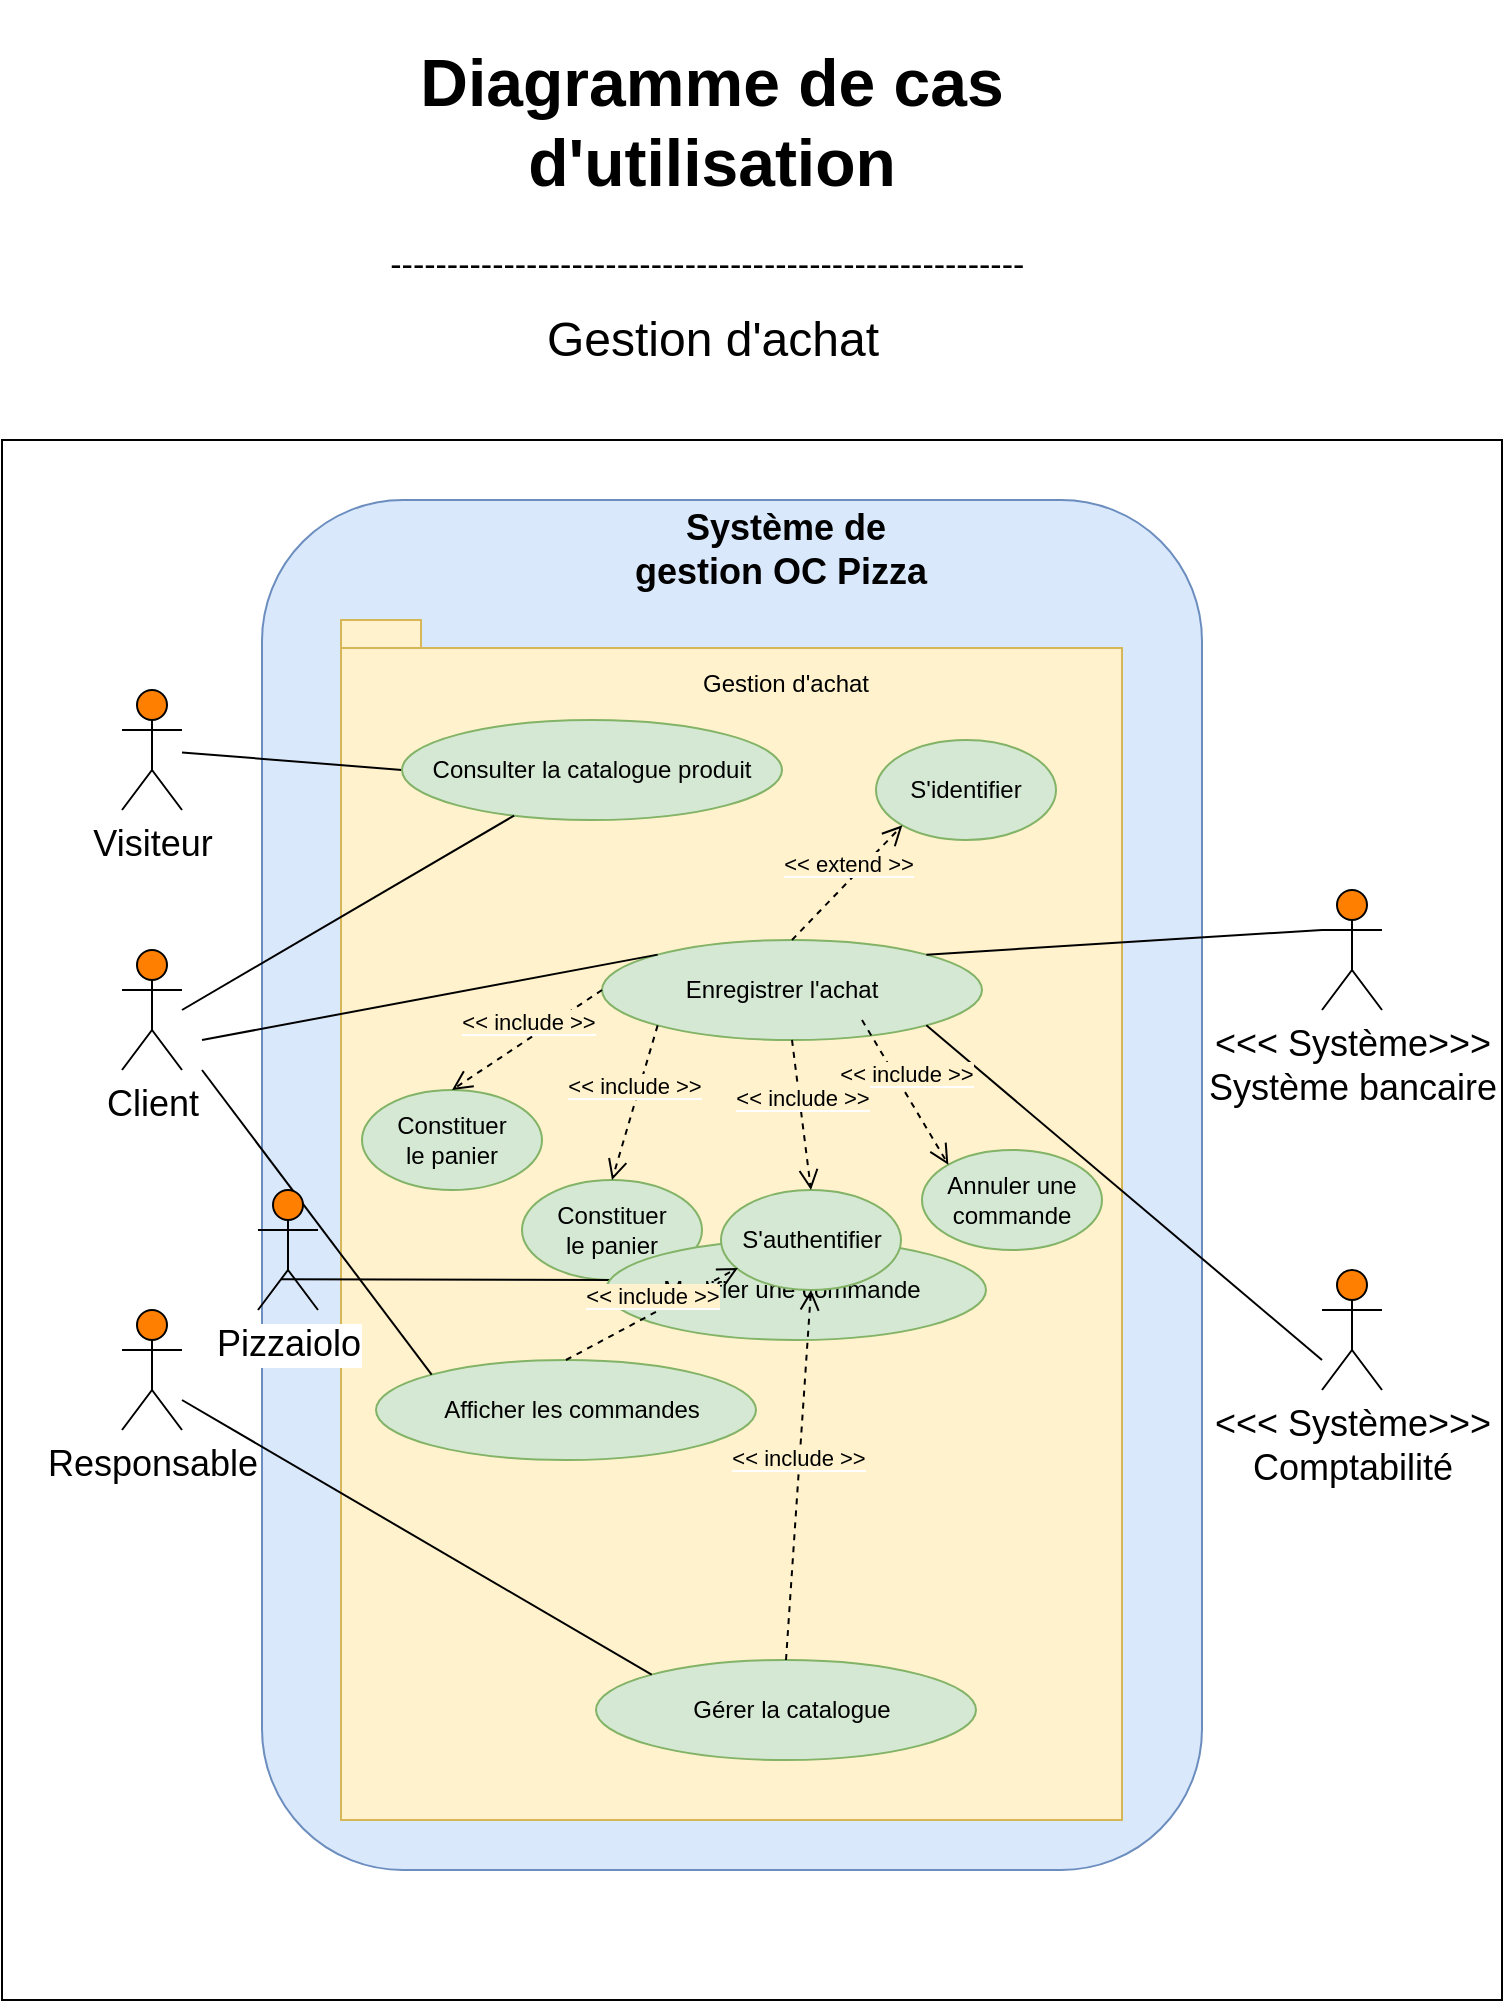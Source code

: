 <mxfile version="12.6.8" type="github" pages="5">
  <diagram id="Q4VnvSh6ajyP1y70Wybg" name="Gestion d&#39;achat">
    <mxGraphModel dx="786" dy="513" grid="1" gridSize="10" guides="1" tooltips="1" connect="1" arrows="1" fold="1" page="1" pageScale="1" pageWidth="827" pageHeight="1169" math="0" shadow="0">
      <root>
        <mxCell id="0"/>
        <mxCell id="1" parent="0"/>
        <mxCell id="QWDj1nxfprRpqqSH3ZDR-1" value="" style="whiteSpace=wrap;html=1;" parent="1" vertex="1">
          <mxGeometry x="40" y="250" width="750" height="780" as="geometry"/>
        </mxCell>
        <mxCell id="QWDj1nxfprRpqqSH3ZDR-2" value="&lt;h1 style=&quot;font-size: 33px&quot;&gt;Diagramme de cas d&#39;utilisation&lt;/h1&gt;&lt;span style=&quot;font-size: 17px&quot;&gt;--------------------------------------------------------&amp;nbsp;&lt;/span&gt;&lt;p style=&quot;font-size: 17px&quot;&gt;&amp;nbsp;&lt;/p&gt;" style="text;html=1;strokeColor=none;fillColor=none;spacing=5;spacingTop=-20;whiteSpace=wrap;overflow=hidden;rounded=0;align=center;" parent="1" vertex="1">
          <mxGeometry x="190" y="40" width="410" height="150" as="geometry"/>
        </mxCell>
        <mxCell id="QWDj1nxfprRpqqSH3ZDR-3" value="" style="rounded=1;whiteSpace=wrap;html=1;fillColor=#dae8fc;strokeColor=#6c8ebf;" parent="1" vertex="1">
          <mxGeometry x="170" y="280" width="470" height="685" as="geometry"/>
        </mxCell>
        <mxCell id="QWDj1nxfprRpqqSH3ZDR-4" value="Système de gestion OC Pizza&amp;nbsp;" style="text;html=1;strokeColor=none;fillColor=none;align=center;verticalAlign=middle;whiteSpace=wrap;rounded=0;fontSize=18;fontStyle=1;glass=0;gradientColor=none;" parent="1" vertex="1">
          <mxGeometry x="352" y="270" width="160" height="70" as="geometry"/>
        </mxCell>
        <mxCell id="QWDj1nxfprRpqqSH3ZDR-5" value="Visiteur" style="shape=umlActor;verticalLabelPosition=bottom;labelBackgroundColor=#ffffff;verticalAlign=top;html=1;outlineConnect=0;fontSize=18;fillColor=#FF8000;" parent="1" vertex="1">
          <mxGeometry x="100" y="375" width="30" height="60" as="geometry"/>
        </mxCell>
        <mxCell id="QWDj1nxfprRpqqSH3ZDR-6" value="Client" style="shape=umlActor;verticalLabelPosition=bottom;labelBackgroundColor=#ffffff;verticalAlign=top;html=1;outlineConnect=0;fontSize=18;fillColor=#FF8000;" parent="1" vertex="1">
          <mxGeometry x="100" y="505" width="30" height="60" as="geometry"/>
        </mxCell>
        <mxCell id="QWDj1nxfprRpqqSH3ZDR-9" value="Responsable" style="shape=umlActor;verticalLabelPosition=bottom;labelBackgroundColor=#ffffff;verticalAlign=top;html=1;outlineConnect=0;fontSize=18;fillColor=#FF8000;" parent="1" vertex="1">
          <mxGeometry x="100" y="685" width="30" height="60" as="geometry"/>
        </mxCell>
        <mxCell id="QWDj1nxfprRpqqSH3ZDR-30" value="&amp;lt;&amp;lt;&amp;lt; Système&amp;gt;&amp;gt;&amp;gt;&lt;br&gt;Système bancaire" style="shape=umlActor;verticalLabelPosition=bottom;labelBackgroundColor=#ffffff;verticalAlign=top;html=1;outlineConnect=0;fontSize=18;gradientColor=none;gradientDirection=north;fillColor=#FF8000;" parent="1" vertex="1">
          <mxGeometry x="700" y="475" width="30" height="60" as="geometry"/>
        </mxCell>
        <mxCell id="QWDj1nxfprRpqqSH3ZDR-31" value="&amp;lt;&amp;lt;&amp;lt; Système&amp;gt;&amp;gt;&amp;gt;&lt;br&gt;Comptabilité" style="shape=umlActor;verticalLabelPosition=bottom;labelBackgroundColor=#ffffff;verticalAlign=top;html=1;outlineConnect=0;fontSize=18;gradientColor=none;gradientDirection=north;fillColor=#FF8000;" parent="1" vertex="1">
          <mxGeometry x="700" y="665" width="30" height="60" as="geometry"/>
        </mxCell>
        <mxCell id="bGvTpOcmgWzEgEp-N8Zq-1" value="" style="shape=folder;fontStyle=1;spacingTop=10;tabWidth=40;tabHeight=14;tabPosition=left;html=1;fillColor=#fff2cc;strokeColor=#d6b656;" parent="1" vertex="1">
          <mxGeometry x="209.5" y="340" width="390.5" height="600" as="geometry"/>
        </mxCell>
        <mxCell id="gy7lW3POpjNdomU-dFTI-1" value="" style="endArrow=none;html=1;entryX=0;entryY=0.5;entryDx=0;entryDy=0;" parent="1" source="QWDj1nxfprRpqqSH3ZDR-5" target="vUm-j6URE58z15l5uwDP-5" edge="1">
          <mxGeometry width="50" height="50" relative="1" as="geometry">
            <mxPoint x="208" y="430" as="sourcePoint"/>
            <mxPoint x="108" y="1050" as="targetPoint"/>
          </mxGeometry>
        </mxCell>
        <mxCell id="vUm-j6URE58z15l5uwDP-2" value="Gestion d&#39;achat" style="text;html=1;strokeColor=none;fillColor=none;align=center;verticalAlign=middle;whiteSpace=wrap;rounded=0;" parent="1" vertex="1">
          <mxGeometry x="382" y="362" width="100" height="20" as="geometry"/>
        </mxCell>
        <mxCell id="vUm-j6URE58z15l5uwDP-5" value="" style="ellipse;whiteSpace=wrap;html=1;fillColor=#d5e8d4;strokeColor=#82b366;" parent="1" vertex="1">
          <mxGeometry x="240" y="390" width="190" height="50" as="geometry"/>
        </mxCell>
        <mxCell id="vUm-j6URE58z15l5uwDP-6" value="Consulter la catalogue produit" style="text;html=1;strokeColor=none;fillColor=none;align=center;verticalAlign=middle;whiteSpace=wrap;rounded=0;" parent="1" vertex="1">
          <mxGeometry x="230" y="405" width="210" height="20" as="geometry"/>
        </mxCell>
        <mxCell id="I_hh46oAvjUN_I0hhad0-1" value="" style="ellipse;whiteSpace=wrap;html=1;fillColor=#d5e8d4;strokeColor=#82b366;" parent="1" vertex="1">
          <mxGeometry x="340" y="500" width="190" height="50" as="geometry"/>
        </mxCell>
        <mxCell id="I_hh46oAvjUN_I0hhad0-2" value="Enregistrer l&#39;achat" style="text;html=1;strokeColor=none;fillColor=none;align=center;verticalAlign=middle;whiteSpace=wrap;rounded=0;" parent="1" vertex="1">
          <mxGeometry x="325" y="515" width="210" height="20" as="geometry"/>
        </mxCell>
        <mxCell id="I_hh46oAvjUN_I0hhad0-3" value="" style="endArrow=none;html=1;" parent="1" target="vUm-j6URE58z15l5uwDP-5" edge="1">
          <mxGeometry width="50" height="50" relative="1" as="geometry">
            <mxPoint x="130" y="535" as="sourcePoint"/>
            <mxPoint x="343" y="595" as="targetPoint"/>
          </mxGeometry>
        </mxCell>
        <mxCell id="I_hh46oAvjUN_I0hhad0-4" value="" style="endArrow=none;html=1;exitX=1;exitY=0;exitDx=0;exitDy=0;entryX=0;entryY=0.333;entryDx=0;entryDy=0;entryPerimeter=0;" parent="1" source="I_hh46oAvjUN_I0hhad0-1" edge="1" target="QWDj1nxfprRpqqSH3ZDR-30">
          <mxGeometry width="50" height="50" relative="1" as="geometry">
            <mxPoint x="503" y="455.0" as="sourcePoint"/>
            <mxPoint x="710" y="520" as="targetPoint"/>
          </mxGeometry>
        </mxCell>
        <mxCell id="I_hh46oAvjUN_I0hhad0-5" value="" style="endArrow=none;html=1;entryX=0;entryY=0;entryDx=0;entryDy=0;" parent="1" target="I_hh46oAvjUN_I0hhad0-1" edge="1">
          <mxGeometry width="50" height="50" relative="1" as="geometry">
            <mxPoint x="140" y="550" as="sourcePoint"/>
            <mxPoint x="382.755" y="493.886" as="targetPoint"/>
          </mxGeometry>
        </mxCell>
        <mxCell id="I_hh46oAvjUN_I0hhad0-6" value="" style="ellipse;whiteSpace=wrap;html=1;fillColor=#d5e8d4;strokeColor=#82b366;" parent="1" vertex="1">
          <mxGeometry x="337" y="860" width="190" height="50" as="geometry"/>
        </mxCell>
        <mxCell id="I_hh46oAvjUN_I0hhad0-7" value="Gérer la catalogue" style="text;html=1;strokeColor=none;fillColor=none;align=center;verticalAlign=middle;whiteSpace=wrap;rounded=0;" parent="1" vertex="1">
          <mxGeometry x="330" y="875" width="210" height="20" as="geometry"/>
        </mxCell>
        <mxCell id="I_hh46oAvjUN_I0hhad0-8" value="" style="endArrow=none;html=1;entryX=0;entryY=0;entryDx=0;entryDy=0;" parent="1" target="I_hh46oAvjUN_I0hhad0-6" edge="1">
          <mxGeometry width="50" height="50" relative="1" as="geometry">
            <mxPoint x="130" y="730" as="sourcePoint"/>
            <mxPoint x="337.005" y="737.322" as="targetPoint"/>
          </mxGeometry>
        </mxCell>
        <mxCell id="I_hh46oAvjUN_I0hhad0-9" value="" style="endArrow=none;html=1;exitX=1;exitY=1;exitDx=0;exitDy=0;" parent="1" source="I_hh46oAvjUN_I0hhad0-1" edge="1">
          <mxGeometry width="50" height="50" relative="1" as="geometry">
            <mxPoint x="509.175" y="597.322" as="sourcePoint"/>
            <mxPoint x="700" y="710" as="targetPoint"/>
          </mxGeometry>
        </mxCell>
        <mxCell id="43fGHOJcIuJRuDEXYhk--1" value="" style="ellipse;whiteSpace=wrap;html=1;fillColor=#d5e8d4;strokeColor=#82b366;" parent="1" vertex="1">
          <mxGeometry x="300" y="620" width="90" height="50" as="geometry"/>
        </mxCell>
        <mxCell id="43fGHOJcIuJRuDEXYhk--2" value="Constituer&lt;br&gt;le panier" style="text;html=1;strokeColor=none;fillColor=none;align=center;verticalAlign=middle;whiteSpace=wrap;rounded=0;" parent="1" vertex="1">
          <mxGeometry x="240" y="635" width="210" height="20" as="geometry"/>
        </mxCell>
        <mxCell id="M3jOgyaK53UaTkVH63Le-1" value="" style="ellipse;whiteSpace=wrap;html=1;fillColor=#d5e8d4;strokeColor=#82b366;" parent="1" vertex="1">
          <mxGeometry x="227" y="710" width="190" height="50" as="geometry"/>
        </mxCell>
        <mxCell id="M3jOgyaK53UaTkVH63Le-2" value="Afficher les commandes" style="text;html=1;strokeColor=none;fillColor=none;align=center;verticalAlign=middle;whiteSpace=wrap;rounded=0;" parent="1" vertex="1">
          <mxGeometry x="220" y="725" width="210" height="20" as="geometry"/>
        </mxCell>
        <mxCell id="M3jOgyaK53UaTkVH63Le-3" value="" style="endArrow=none;html=1;entryX=0;entryY=0;entryDx=0;entryDy=0;" parent="1" target="M3jOgyaK53UaTkVH63Le-1" edge="1">
          <mxGeometry width="50" height="50" relative="1" as="geometry">
            <mxPoint x="140" y="565" as="sourcePoint"/>
            <mxPoint x="355.825" y="742.322" as="targetPoint"/>
          </mxGeometry>
        </mxCell>
        <mxCell id="oxvTJIU8UsC93sXLGyZz-1" value="Gestion d&#39;achat" style="text;html=1;strokeColor=none;fillColor=none;align=center;verticalAlign=middle;whiteSpace=wrap;rounded=0;fontSize=24;" parent="1" vertex="1">
          <mxGeometry x="240.5" y="190" width="309" height="20" as="geometry"/>
        </mxCell>
        <mxCell id="W3aeCpd1NUkL7q0202AN-2" value="Pizzaiolo" style="shape=umlActor;verticalLabelPosition=bottom;labelBackgroundColor=#ffffff;verticalAlign=top;html=1;outlineConnect=0;fontSize=18;fillColor=#FF8000;" vertex="1" parent="1">
          <mxGeometry x="168" y="625" width="30" height="60" as="geometry"/>
        </mxCell>
        <mxCell id="kGCEnb9m1VPzwAvPbRcI-2" value="" style="ellipse;whiteSpace=wrap;html=1;fillColor=#d5e8d4;strokeColor=#82b366;" vertex="1" parent="1">
          <mxGeometry x="500" y="605" width="90" height="50" as="geometry"/>
        </mxCell>
        <mxCell id="W3aeCpd1NUkL7q0202AN-3" value="" style="endArrow=none;html=1;entryX=0.5;entryY=1;entryDx=0;entryDy=0;exitX=0.186;exitY=0.538;exitDx=0;exitDy=0;exitPerimeter=0;" edge="1" parent="1" source="QWDj1nxfprRpqqSH3ZDR-1" target="43fGHOJcIuJRuDEXYhk--1">
          <mxGeometry width="50" height="50" relative="1" as="geometry">
            <mxPoint x="240.5" y="680" as="sourcePoint"/>
            <mxPoint x="290.5" y="630" as="targetPoint"/>
          </mxGeometry>
        </mxCell>
        <mxCell id="kGCEnb9m1VPzwAvPbRcI-3" value="Annuler une &lt;br&gt;commande" style="text;html=1;strokeColor=none;fillColor=none;align=center;verticalAlign=middle;whiteSpace=wrap;rounded=0;" vertex="1" parent="1">
          <mxGeometry x="440" y="620" width="210" height="20" as="geometry"/>
        </mxCell>
        <mxCell id="W3aeCpd1NUkL7q0202AN-4" value="" style="ellipse;whiteSpace=wrap;html=1;fillColor=#d5e8d4;strokeColor=#82b366;" vertex="1" parent="1">
          <mxGeometry x="342" y="650" width="190" height="50" as="geometry"/>
        </mxCell>
        <mxCell id="kGCEnb9m1VPzwAvPbRcI-5" value="" style="ellipse;whiteSpace=wrap;html=1;fillColor=#d5e8d4;strokeColor=#82b366;" vertex="1" parent="1">
          <mxGeometry x="220" y="575" width="90" height="50" as="geometry"/>
        </mxCell>
        <mxCell id="W3aeCpd1NUkL7q0202AN-5" value="Modifier une commande" style="text;html=1;strokeColor=none;fillColor=none;align=center;verticalAlign=middle;whiteSpace=wrap;rounded=0;" vertex="1" parent="1">
          <mxGeometry x="330" y="665" width="210" height="20" as="geometry"/>
        </mxCell>
        <mxCell id="kGCEnb9m1VPzwAvPbRcI-6" value="Constituer&lt;br&gt;le panier" style="text;html=1;strokeColor=none;fillColor=none;align=center;verticalAlign=middle;whiteSpace=wrap;rounded=0;" vertex="1" parent="1">
          <mxGeometry x="160" y="590" width="210" height="20" as="geometry"/>
        </mxCell>
        <mxCell id="kGCEnb9m1VPzwAvPbRcI-9" value="&lt;span style=&quot;background-color: rgb(255 , 242 , 204)&quot;&gt;&amp;lt;&amp;lt; include &amp;gt;&amp;gt;&lt;/span&gt;" style="html=1;verticalAlign=bottom;endArrow=open;dashed=1;endSize=8;entryX=0;entryY=0;entryDx=0;entryDy=0;" edge="1" parent="1" target="kGCEnb9m1VPzwAvPbRcI-2">
          <mxGeometry relative="1" as="geometry">
            <mxPoint x="470" y="540" as="sourcePoint"/>
            <mxPoint x="535" y="564.29" as="targetPoint"/>
          </mxGeometry>
        </mxCell>
        <mxCell id="kGCEnb9m1VPzwAvPbRcI-10" value="&lt;span style=&quot;background-color: rgb(255 , 242 , 204)&quot;&gt;&amp;lt;&amp;lt; include &amp;gt;&amp;gt;&lt;/span&gt;" style="html=1;verticalAlign=bottom;endArrow=open;dashed=1;endSize=8;entryX=0.5;entryY=0;entryDx=0;entryDy=0;exitX=0;exitY=1;exitDx=0;exitDy=0;" edge="1" parent="1" source="I_hh46oAvjUN_I0hhad0-1" target="43fGHOJcIuJRuDEXYhk--1">
          <mxGeometry relative="1" as="geometry">
            <mxPoint x="380" y="536.32" as="sourcePoint"/>
            <mxPoint x="373.123" y="593.674" as="targetPoint"/>
          </mxGeometry>
        </mxCell>
        <mxCell id="kGCEnb9m1VPzwAvPbRcI-11" value="&lt;span style=&quot;background-color: rgb(255 , 242 , 204)&quot;&gt;&amp;lt;&amp;lt; include &amp;gt;&amp;gt;&lt;/span&gt;" style="html=1;verticalAlign=bottom;endArrow=open;dashed=1;endSize=8;entryX=0.5;entryY=0;entryDx=0;entryDy=0;exitX=0;exitY=0.5;exitDx=0;exitDy=0;" edge="1" parent="1" source="I_hh46oAvjUN_I0hhad0-1" target="kGCEnb9m1VPzwAvPbRcI-5">
          <mxGeometry relative="1" as="geometry">
            <mxPoint x="340" y="515" as="sourcePoint"/>
            <mxPoint x="295.23" y="572.34" as="targetPoint"/>
          </mxGeometry>
        </mxCell>
        <mxCell id="kGCEnb9m1VPzwAvPbRcI-14" value="" style="ellipse;whiteSpace=wrap;html=1;fillColor=#d5e8d4;strokeColor=#82b366;" vertex="1" parent="1">
          <mxGeometry x="399.5" y="625" width="90" height="50" as="geometry"/>
        </mxCell>
        <mxCell id="kGCEnb9m1VPzwAvPbRcI-15" value="S&#39;authentifier" style="text;html=1;strokeColor=none;fillColor=none;align=center;verticalAlign=middle;whiteSpace=wrap;rounded=0;" vertex="1" parent="1">
          <mxGeometry x="339.5" y="640" width="210" height="20" as="geometry"/>
        </mxCell>
        <mxCell id="kGCEnb9m1VPzwAvPbRcI-16" value="&lt;span style=&quot;background-color: rgb(255 , 242 , 204)&quot;&gt;&amp;lt;&amp;lt; include &amp;gt;&amp;gt;&lt;/span&gt;" style="html=1;verticalAlign=bottom;endArrow=open;dashed=1;endSize=8;entryX=0.5;entryY=0;entryDx=0;entryDy=0;exitX=0.5;exitY=1;exitDx=0;exitDy=0;" edge="1" parent="1" source="I_hh46oAvjUN_I0hhad0-1" target="kGCEnb9m1VPzwAvPbRcI-14">
          <mxGeometry relative="1" as="geometry">
            <mxPoint x="430" y="565" as="sourcePoint"/>
            <mxPoint x="473.18" y="637.322" as="targetPoint"/>
          </mxGeometry>
        </mxCell>
        <mxCell id="kGCEnb9m1VPzwAvPbRcI-18" value="&lt;span style=&quot;background-color: rgb(255 , 242 , 204)&quot;&gt;&amp;lt;&amp;lt; include &amp;gt;&amp;gt;&lt;/span&gt;" style="html=1;verticalAlign=bottom;endArrow=open;dashed=1;endSize=8;entryX=0.326;entryY=1.2;entryDx=0;entryDy=0;exitX=0.5;exitY=0;exitDx=0;exitDy=0;entryPerimeter=0;" edge="1" parent="1" source="M3jOgyaK53UaTkVH63Le-1" target="kGCEnb9m1VPzwAvPbRcI-15">
          <mxGeometry relative="1" as="geometry">
            <mxPoint x="439.75" y="710" as="sourcePoint"/>
            <mxPoint x="449.25" y="785" as="targetPoint"/>
          </mxGeometry>
        </mxCell>
        <mxCell id="kGCEnb9m1VPzwAvPbRcI-19" value="&lt;span style=&quot;background-color: rgb(255 , 242 , 204)&quot;&gt;&amp;lt;&amp;lt; include &amp;gt;&amp;gt;&lt;/span&gt;" style="html=1;verticalAlign=bottom;endArrow=open;dashed=1;endSize=8;entryX=0.5;entryY=1;entryDx=0;entryDy=0;exitX=0.5;exitY=0;exitDx=0;exitDy=0;" edge="1" parent="1" source="I_hh46oAvjUN_I0hhad0-6" target="kGCEnb9m1VPzwAvPbRcI-14">
          <mxGeometry relative="1" as="geometry">
            <mxPoint x="332" y="720" as="sourcePoint"/>
            <mxPoint x="454.5" y="685" as="targetPoint"/>
          </mxGeometry>
        </mxCell>
        <mxCell id="GJyLPbbGCAZixdxn9bjF-1" value="" style="ellipse;whiteSpace=wrap;html=1;fillColor=#d5e8d4;strokeColor=#82b366;" vertex="1" parent="1">
          <mxGeometry x="477" y="400" width="90" height="50" as="geometry"/>
        </mxCell>
        <mxCell id="GJyLPbbGCAZixdxn9bjF-2" value="S&#39;identifier" style="text;html=1;strokeColor=none;fillColor=none;align=center;verticalAlign=middle;whiteSpace=wrap;rounded=0;" vertex="1" parent="1">
          <mxGeometry x="417" y="415" width="210" height="20" as="geometry"/>
        </mxCell>
        <mxCell id="GJyLPbbGCAZixdxn9bjF-3" value="&lt;span style=&quot;background-color: rgb(255 , 242 , 204)&quot;&gt;&amp;lt;&amp;lt; extend &amp;gt;&amp;gt;&lt;/span&gt;" style="html=1;verticalAlign=bottom;endArrow=open;dashed=1;endSize=8;entryX=0;entryY=1;entryDx=0;entryDy=0;exitX=0.5;exitY=0;exitDx=0;exitDy=0;" edge="1" parent="1" source="I_hh46oAvjUN_I0hhad0-1" target="GJyLPbbGCAZixdxn9bjF-1">
          <mxGeometry relative="1" as="geometry">
            <mxPoint x="445" y="560" as="sourcePoint"/>
            <mxPoint x="454.5" y="635" as="targetPoint"/>
          </mxGeometry>
        </mxCell>
      </root>
    </mxGraphModel>
  </diagram>
  <diagram name="Gestion de production" id="fgTAtfgwFq6CUhq8dnCs">
    <mxGraphModel grid="1" gridSize="10" guides="1" tooltips="1" connect="1" arrows="1" page="1" fold="1" pageScale="1" pageWidth="827" pageHeight="1169" math="0" shadow="0">
      <root>
        <mxCell id="d8JkluKaq2D7Z7kEgQlh-0"/>
        <mxCell id="d8JkluKaq2D7Z7kEgQlh-1" parent="d8JkluKaq2D7Z7kEgQlh-0"/>
        <mxCell id="d8JkluKaq2D7Z7kEgQlh-2" value="" style="whiteSpace=wrap;html=1;" parent="d8JkluKaq2D7Z7kEgQlh-1" vertex="1">
          <mxGeometry x="40" y="250" width="750" height="780" as="geometry"/>
        </mxCell>
        <mxCell id="d8JkluKaq2D7Z7kEgQlh-3" value="&lt;h1 style=&quot;font-size: 33px&quot;&gt;Diagramme de cas d&#39;utilisation&lt;/h1&gt;&lt;p style=&quot;font-size: 17px&quot;&gt;--------------------------------------------------------&amp;nbsp;&lt;/p&gt;" style="text;html=1;strokeColor=none;fillColor=none;spacing=5;spacingTop=-20;whiteSpace=wrap;overflow=hidden;rounded=0;align=center;" parent="d8JkluKaq2D7Z7kEgQlh-1" vertex="1">
          <mxGeometry x="190" y="40" width="410" height="150" as="geometry"/>
        </mxCell>
        <mxCell id="d8JkluKaq2D7Z7kEgQlh-4" value="" style="rounded=1;whiteSpace=wrap;html=1;fillColor=#dae8fc;strokeColor=#6c8ebf;" parent="d8JkluKaq2D7Z7kEgQlh-1" vertex="1">
          <mxGeometry x="190" y="280" width="470" height="685" as="geometry"/>
        </mxCell>
        <mxCell id="d8JkluKaq2D7Z7kEgQlh-5" value="Système de gestion OC Pizza&amp;nbsp;" style="text;html=1;strokeColor=none;fillColor=none;align=center;verticalAlign=middle;whiteSpace=wrap;rounded=0;fontSize=18;fontStyle=1;glass=0;gradientColor=none;" parent="d8JkluKaq2D7Z7kEgQlh-1" vertex="1">
          <mxGeometry x="350" y="280" width="160" height="60" as="geometry"/>
        </mxCell>
        <mxCell id="d8JkluKaq2D7Z7kEgQlh-6" value="Pizzaiolo" style="shape=umlActor;verticalLabelPosition=bottom;labelBackgroundColor=#ffffff;verticalAlign=top;html=1;outlineConnect=0;fontSize=18;fillColor=#FF8000;" parent="d8JkluKaq2D7Z7kEgQlh-1" vertex="1">
          <mxGeometry x="110" y="370" width="30" height="60" as="geometry"/>
        </mxCell>
        <mxCell id="d8JkluKaq2D7Z7kEgQlh-7" value="Responsable" style="shape=umlActor;verticalLabelPosition=bottom;labelBackgroundColor=#ffffff;verticalAlign=top;html=1;outlineConnect=0;fontSize=18;fillColor=#FF8000;" parent="d8JkluKaq2D7Z7kEgQlh-1" vertex="1">
          <mxGeometry x="110" y="630" width="30" height="60" as="geometry"/>
        </mxCell>
        <mxCell id="d8JkluKaq2D7Z7kEgQlh-15" value="" style="shape=folder;fontStyle=1;spacingTop=10;tabWidth=40;tabHeight=14;tabPosition=left;html=1;fillColor=#fff2cc;strokeColor=#d6b656;" parent="d8JkluKaq2D7Z7kEgQlh-1" vertex="1">
          <mxGeometry x="240" y="340" width="380" height="600" as="geometry"/>
        </mxCell>
        <mxCell id="d8JkluKaq2D7Z7kEgQlh-16" value="" style="endArrow=none;html=1;entryX=0;entryY=0.5;entryDx=0;entryDy=0;" parent="d8JkluKaq2D7Z7kEgQlh-1" source="d8JkluKaq2D7Z7kEgQlh-6" target="d8JkluKaq2D7Z7kEgQlh-18" edge="1">
          <mxGeometry width="50" height="50" relative="1" as="geometry">
            <mxPoint x="208" y="430" as="sourcePoint"/>
            <mxPoint x="108" y="1050" as="targetPoint"/>
          </mxGeometry>
        </mxCell>
        <mxCell id="d8JkluKaq2D7Z7kEgQlh-17" value="Gestion de production" style="text;html=1;strokeColor=none;fillColor=none;align=center;verticalAlign=middle;whiteSpace=wrap;rounded=0;" parent="d8JkluKaq2D7Z7kEgQlh-1" vertex="1">
          <mxGeometry x="371" y="360" width="128" height="20" as="geometry"/>
        </mxCell>
        <mxCell id="d8JkluKaq2D7Z7kEgQlh-18" value="" style="ellipse;whiteSpace=wrap;html=1;fillColor=#d5e8d4;strokeColor=#82b366;" parent="d8JkluKaq2D7Z7kEgQlh-1" vertex="1">
          <mxGeometry x="390" y="410" width="190" height="50" as="geometry"/>
        </mxCell>
        <mxCell id="d8JkluKaq2D7Z7kEgQlh-19" value="Afficher les ingrédients" style="text;html=1;strokeColor=none;fillColor=none;align=center;verticalAlign=middle;whiteSpace=wrap;rounded=0;" parent="d8JkluKaq2D7Z7kEgQlh-1" vertex="1">
          <mxGeometry x="380" y="425" width="210" height="20" as="geometry"/>
        </mxCell>
        <mxCell id="d8JkluKaq2D7Z7kEgQlh-20" value="" style="ellipse;whiteSpace=wrap;html=1;fillColor=#d5e8d4;strokeColor=#82b366;" parent="d8JkluKaq2D7Z7kEgQlh-1" vertex="1">
          <mxGeometry x="257" y="480" width="190" height="50" as="geometry"/>
        </mxCell>
        <mxCell id="d8JkluKaq2D7Z7kEgQlh-21" value="&amp;nbsp;Mettre à jour en statut:&lt;br&gt;&quot;En préparation&quot;" style="text;html=1;strokeColor=none;fillColor=none;align=center;verticalAlign=middle;whiteSpace=wrap;rounded=0;" parent="d8JkluKaq2D7Z7kEgQlh-1" vertex="1">
          <mxGeometry x="250" y="495" width="210" height="20" as="geometry"/>
        </mxCell>
        <mxCell id="EaD-doI5XmKmRAlk7yoj-0" value="Gestion de production" style="text;html=1;strokeColor=none;fillColor=none;align=center;verticalAlign=middle;whiteSpace=wrap;rounded=0;fontSize=24;" parent="d8JkluKaq2D7Z7kEgQlh-1" vertex="1">
          <mxGeometry x="240.5" y="190" width="309" height="20" as="geometry"/>
        </mxCell>
        <mxCell id="EaD-doI5XmKmRAlk7yoj-3" value="" style="endArrow=none;html=1;entryX=0;entryY=0;entryDx=0;entryDy=0;" parent="d8JkluKaq2D7Z7kEgQlh-1" target="d8JkluKaq2D7Z7kEgQlh-20" edge="1">
          <mxGeometry width="50" height="50" relative="1" as="geometry">
            <mxPoint x="150" y="420" as="sourcePoint"/>
            <mxPoint x="350" y="475" as="targetPoint"/>
          </mxGeometry>
        </mxCell>
        <mxCell id="EaD-doI5XmKmRAlk7yoj-10" value="" style="ellipse;whiteSpace=wrap;html=1;fillColor=#d5e8d4;strokeColor=#82b366;" parent="d8JkluKaq2D7Z7kEgQlh-1" vertex="1">
          <mxGeometry x="280" y="700" width="190" height="50" as="geometry"/>
        </mxCell>
        <mxCell id="dQtpfqNL97VUEAJI0ixf-0" value="Suivre les commandes" style="text;html=1;strokeColor=none;fillColor=none;align=center;verticalAlign=middle;whiteSpace=wrap;rounded=0;" parent="d8JkluKaq2D7Z7kEgQlh-1" vertex="1">
          <mxGeometry x="270" y="715" width="210" height="20" as="geometry"/>
        </mxCell>
        <mxCell id="dQtpfqNL97VUEAJI0ixf-1" value="" style="endArrow=none;html=1;entryX=0;entryY=0;entryDx=0;entryDy=0;" parent="d8JkluKaq2D7Z7kEgQlh-1" target="EaD-doI5XmKmRAlk7yoj-10" edge="1">
          <mxGeometry width="50" height="50" relative="1" as="geometry">
            <mxPoint x="140" y="660" as="sourcePoint"/>
            <mxPoint x="350" y="608.79" as="targetPoint"/>
          </mxGeometry>
        </mxCell>
        <mxCell id="m-i9nQrGnFVGEbFEAOxb-0" value="" style="ellipse;whiteSpace=wrap;html=1;fillColor=#d5e8d4;strokeColor=#82b366;" vertex="1" parent="d8JkluKaq2D7Z7kEgQlh-1">
          <mxGeometry x="430" y="580" width="90" height="50" as="geometry"/>
        </mxCell>
        <mxCell id="m-i9nQrGnFVGEbFEAOxb-1" value="S&#39;autentifier" style="text;html=1;strokeColor=none;fillColor=none;align=center;verticalAlign=middle;whiteSpace=wrap;rounded=0;" vertex="1" parent="d8JkluKaq2D7Z7kEgQlh-1">
          <mxGeometry x="370" y="595" width="210" height="20" as="geometry"/>
        </mxCell>
        <mxCell id="tSlFKxfRc9_arDAEZdeA-0" value="&lt;span style=&quot;background-color: rgb(255 , 242 , 204)&quot;&gt;&amp;lt;&amp;lt; include &amp;gt;&amp;gt;&lt;/span&gt;" style="html=1;verticalAlign=bottom;endArrow=open;dashed=1;endSize=8;entryX=0.5;entryY=0;entryDx=0;entryDy=0;exitX=0.5;exitY=1;exitDx=0;exitDy=0;" edge="1" parent="d8JkluKaq2D7Z7kEgQlh-1" source="d8JkluKaq2D7Z7kEgQlh-18" target="m-i9nQrGnFVGEbFEAOxb-0">
          <mxGeometry relative="1" as="geometry">
            <mxPoint x="342.5" y="540" as="sourcePoint"/>
            <mxPoint x="412.68" y="632.322" as="targetPoint"/>
          </mxGeometry>
        </mxCell>
        <mxCell id="tSlFKxfRc9_arDAEZdeA-1" value="&lt;span style=&quot;background-color: rgb(255 , 242 , 204)&quot;&gt;&amp;lt;&amp;lt; include &amp;gt;&amp;gt;&lt;/span&gt;" style="html=1;verticalAlign=bottom;endArrow=open;dashed=1;endSize=8;entryX=0.327;entryY=-0.083;entryDx=0;entryDy=0;exitX=0.5;exitY=1;exitDx=0;exitDy=0;entryPerimeter=0;" edge="1" parent="d8JkluKaq2D7Z7kEgQlh-1" source="d8JkluKaq2D7Z7kEgQlh-20" target="m-i9nQrGnFVGEbFEAOxb-1">
          <mxGeometry relative="1" as="geometry">
            <mxPoint x="495" y="470" as="sourcePoint"/>
            <mxPoint x="485" y="590" as="targetPoint"/>
          </mxGeometry>
        </mxCell>
        <mxCell id="tSlFKxfRc9_arDAEZdeA-2" value="&lt;span style=&quot;background-color: rgb(255 , 242 , 204)&quot;&gt;&amp;lt;&amp;lt; include &amp;gt;&amp;gt;&lt;/span&gt;" style="html=1;verticalAlign=bottom;endArrow=open;dashed=1;endSize=8;entryX=0.5;entryY=1;entryDx=0;entryDy=0;exitX=0.5;exitY=0;exitDx=0;exitDy=0;" edge="1" parent="d8JkluKaq2D7Z7kEgQlh-1" source="EaD-doI5XmKmRAlk7yoj-10" target="m-i9nQrGnFVGEbFEAOxb-0">
          <mxGeometry relative="1" as="geometry">
            <mxPoint x="362" y="540" as="sourcePoint"/>
            <mxPoint x="448.67" y="603.34" as="targetPoint"/>
          </mxGeometry>
        </mxCell>
      </root>
    </mxGraphModel>
  </diagram>
  <diagram name="Gestion de livraison" id="UV4tbAQiBesQI6crcTb9">
    <mxGraphModel grid="1" gridSize="10" guides="1" tooltips="1" connect="1" arrows="1" page="1" fold="1" pageScale="1" pageWidth="827" pageHeight="1169" math="0" shadow="0">
      <root>
        <mxCell id="ykpp0NAtl0xC6Hz3AZJ0-0"/>
        <mxCell id="ykpp0NAtl0xC6Hz3AZJ0-1" parent="ykpp0NAtl0xC6Hz3AZJ0-0"/>
        <mxCell id="ykpp0NAtl0xC6Hz3AZJ0-2" value="" style="whiteSpace=wrap;html=1;" parent="ykpp0NAtl0xC6Hz3AZJ0-1" vertex="1">
          <mxGeometry x="40" y="250" width="750" height="780" as="geometry"/>
        </mxCell>
        <mxCell id="ykpp0NAtl0xC6Hz3AZJ0-3" value="&lt;h1 style=&quot;font-size: 33px&quot;&gt;Diagramme de cas d&#39;utilisation&lt;/h1&gt;&lt;p style=&quot;font-size: 17px&quot;&gt;--------------------------------------------------------&amp;nbsp;&lt;/p&gt;" style="text;html=1;strokeColor=none;fillColor=none;spacing=5;spacingTop=-20;whiteSpace=wrap;overflow=hidden;rounded=0;align=center;" parent="ykpp0NAtl0xC6Hz3AZJ0-1" vertex="1">
          <mxGeometry x="190" y="40" width="410" height="150" as="geometry"/>
        </mxCell>
        <mxCell id="ykpp0NAtl0xC6Hz3AZJ0-4" value="" style="rounded=1;whiteSpace=wrap;html=1;fillColor=#dae8fc;strokeColor=#6c8ebf;" parent="ykpp0NAtl0xC6Hz3AZJ0-1" vertex="1">
          <mxGeometry x="170" y="280" width="480" height="685" as="geometry"/>
        </mxCell>
        <mxCell id="ykpp0NAtl0xC6Hz3AZJ0-5" value="Système de gestion OC Pizza&amp;nbsp;" style="text;html=1;strokeColor=none;fillColor=none;align=center;verticalAlign=middle;whiteSpace=wrap;rounded=0;fontSize=18;fontStyle=1;glass=0;gradientColor=none;" parent="ykpp0NAtl0xC6Hz3AZJ0-1" vertex="1">
          <mxGeometry x="350" y="280" width="160" height="60" as="geometry"/>
        </mxCell>
        <mxCell id="ykpp0NAtl0xC6Hz3AZJ0-6" value="Livreur" style="shape=umlActor;verticalLabelPosition=bottom;labelBackgroundColor=#ffffff;verticalAlign=top;html=1;outlineConnect=0;fontSize=18;fillColor=#FF8000;" parent="ykpp0NAtl0xC6Hz3AZJ0-1" vertex="1">
          <mxGeometry x="80" y="370" width="30" height="60" as="geometry"/>
        </mxCell>
        <mxCell id="ykpp0NAtl0xC6Hz3AZJ0-7" value="Responsable" style="shape=umlActor;verticalLabelPosition=bottom;labelBackgroundColor=#ffffff;verticalAlign=top;html=1;outlineConnect=0;fontSize=18;fillColor=#FF8000;" parent="ykpp0NAtl0xC6Hz3AZJ0-1" vertex="1">
          <mxGeometry x="80" y="745" width="30" height="60" as="geometry"/>
        </mxCell>
        <mxCell id="ykpp0NAtl0xC6Hz3AZJ0-12" value="" style="shape=folder;fontStyle=1;spacingTop=10;tabWidth=40;tabHeight=14;tabPosition=left;html=1;fillColor=#fff2cc;strokeColor=#d6b656;" parent="ykpp0NAtl0xC6Hz3AZJ0-1" vertex="1">
          <mxGeometry x="230" y="340" width="360" height="580" as="geometry"/>
        </mxCell>
        <mxCell id="ykpp0NAtl0xC6Hz3AZJ0-13" value="" style="endArrow=none;html=1;entryX=0;entryY=0.5;entryDx=0;entryDy=0;" parent="ykpp0NAtl0xC6Hz3AZJ0-1" source="ykpp0NAtl0xC6Hz3AZJ0-6" target="ykpp0NAtl0xC6Hz3AZJ0-15" edge="1">
          <mxGeometry width="50" height="50" relative="1" as="geometry">
            <mxPoint x="208" y="430" as="sourcePoint"/>
            <mxPoint x="108" y="1050" as="targetPoint"/>
          </mxGeometry>
        </mxCell>
        <mxCell id="ykpp0NAtl0xC6Hz3AZJ0-14" value="Gestion de la livraison" style="text;html=1;strokeColor=none;fillColor=none;align=center;verticalAlign=middle;whiteSpace=wrap;rounded=0;" parent="ykpp0NAtl0xC6Hz3AZJ0-1" vertex="1">
          <mxGeometry x="371" y="360" width="128" height="20" as="geometry"/>
        </mxCell>
        <mxCell id="ykpp0NAtl0xC6Hz3AZJ0-15" value="" style="ellipse;whiteSpace=wrap;html=1;fillColor=#d5e8d4;strokeColor=#82b366;" parent="ykpp0NAtl0xC6Hz3AZJ0-1" vertex="1">
          <mxGeometry x="390" y="400" width="190" height="50" as="geometry"/>
        </mxCell>
        <mxCell id="ykpp0NAtl0xC6Hz3AZJ0-16" value="visualiser le bon de commande" style="text;html=1;strokeColor=none;fillColor=none;align=center;verticalAlign=middle;whiteSpace=wrap;rounded=0;" parent="ykpp0NAtl0xC6Hz3AZJ0-1" vertex="1">
          <mxGeometry x="380" y="415" width="210" height="20" as="geometry"/>
        </mxCell>
        <mxCell id="ykpp0NAtl0xC6Hz3AZJ0-17" value="" style="ellipse;whiteSpace=wrap;html=1;fillColor=#d5e8d4;strokeColor=#82b366;" parent="ykpp0NAtl0xC6Hz3AZJ0-1" vertex="1">
          <mxGeometry x="247.5" y="490" width="190" height="50" as="geometry"/>
        </mxCell>
        <mxCell id="ykpp0NAtl0xC6Hz3AZJ0-18" value="Mettre à jour en statut:&lt;br&gt;&quot;En livraison&quot;" style="text;html=1;strokeColor=none;fillColor=none;align=center;verticalAlign=middle;whiteSpace=wrap;rounded=0;" parent="ykpp0NAtl0xC6Hz3AZJ0-1" vertex="1">
          <mxGeometry x="240.5" y="505" width="210" height="20" as="geometry"/>
        </mxCell>
        <mxCell id="ykpp0NAtl0xC6Hz3AZJ0-19" value="Gestion de la livraison" style="text;html=1;strokeColor=none;fillColor=none;align=center;verticalAlign=middle;whiteSpace=wrap;rounded=0;fontSize=24;" parent="ykpp0NAtl0xC6Hz3AZJ0-1" vertex="1">
          <mxGeometry x="240.5" y="190" width="309" height="20" as="geometry"/>
        </mxCell>
        <mxCell id="ykpp0NAtl0xC6Hz3AZJ0-20" value="" style="endArrow=none;html=1;entryX=0;entryY=0;entryDx=0;entryDy=0;" parent="ykpp0NAtl0xC6Hz3AZJ0-1" target="ykpp0NAtl0xC6Hz3AZJ0-17" edge="1">
          <mxGeometry width="50" height="50" relative="1" as="geometry">
            <mxPoint x="110" y="420" as="sourcePoint"/>
            <mxPoint x="350" y="475" as="targetPoint"/>
          </mxGeometry>
        </mxCell>
        <mxCell id="ykpp0NAtl0xC6Hz3AZJ0-21" value="" style="ellipse;whiteSpace=wrap;html=1;fillColor=#d5e8d4;strokeColor=#82b366;" parent="ykpp0NAtl0xC6Hz3AZJ0-1" vertex="1">
          <mxGeometry x="247.5" y="720" width="190" height="50" as="geometry"/>
        </mxCell>
        <mxCell id="psMO7LkNplvlpqfrgpkt-0" value="Suivre la livraison" style="text;html=1;strokeColor=none;fillColor=none;align=center;verticalAlign=middle;whiteSpace=wrap;rounded=0;" parent="ykpp0NAtl0xC6Hz3AZJ0-1" vertex="1">
          <mxGeometry x="237.5" y="735" width="210" height="20" as="geometry"/>
        </mxCell>
        <mxCell id="psMO7LkNplvlpqfrgpkt-2" value="" style="endArrow=none;html=1;entryX=0;entryY=0.5;entryDx=0;entryDy=0;" parent="ykpp0NAtl0xC6Hz3AZJ0-1" target="ykpp0NAtl0xC6Hz3AZJ0-21" edge="1">
          <mxGeometry width="50" height="50" relative="1" as="geometry">
            <mxPoint x="120" y="775" as="sourcePoint"/>
            <mxPoint x="350" y="755" as="targetPoint"/>
          </mxGeometry>
        </mxCell>
        <mxCell id="ABwv-ZGLtfaVKrjhNL_r-0" value="" style="ellipse;whiteSpace=wrap;html=1;fillColor=#d5e8d4;strokeColor=#82b366;" vertex="1" parent="ykpp0NAtl0xC6Hz3AZJ0-1">
          <mxGeometry x="399.5" y="625" width="90" height="50" as="geometry"/>
        </mxCell>
        <mxCell id="ABwv-ZGLtfaVKrjhNL_r-1" value="S&#39;autentifier" style="text;html=1;strokeColor=none;fillColor=none;align=center;verticalAlign=middle;whiteSpace=wrap;rounded=0;" vertex="1" parent="ykpp0NAtl0xC6Hz3AZJ0-1">
          <mxGeometry x="339.5" y="640" width="210" height="20" as="geometry"/>
        </mxCell>
        <mxCell id="ABwv-ZGLtfaVKrjhNL_r-2" value="&lt;span style=&quot;background-color: rgb(255 , 242 , 204)&quot;&gt;&amp;lt;&amp;lt; include &amp;gt;&amp;gt;&lt;/span&gt;" style="html=1;verticalAlign=bottom;endArrow=open;dashed=1;endSize=8;entryX=0;entryY=1;entryDx=0;entryDy=0;exitX=0.5;exitY=0;exitDx=0;exitDy=0;" edge="1" parent="ykpp0NAtl0xC6Hz3AZJ0-1" source="ykpp0NAtl0xC6Hz3AZJ0-21" target="ABwv-ZGLtfaVKrjhNL_r-0">
          <mxGeometry relative="1" as="geometry">
            <mxPoint x="432" y="860" as="sourcePoint"/>
            <mxPoint x="454.5" y="685" as="targetPoint"/>
          </mxGeometry>
        </mxCell>
        <mxCell id="ABwv-ZGLtfaVKrjhNL_r-3" value="&lt;span style=&quot;background-color: rgb(255 , 242 , 204)&quot;&gt;&amp;lt;&amp;lt; include &amp;gt;&amp;gt;&lt;/span&gt;" style="html=1;verticalAlign=bottom;endArrow=open;dashed=1;endSize=8;entryX=0;entryY=0;entryDx=0;entryDy=0;exitX=0.5;exitY=1;exitDx=0;exitDy=0;" edge="1" parent="ykpp0NAtl0xC6Hz3AZJ0-1" source="ykpp0NAtl0xC6Hz3AZJ0-17" target="ABwv-ZGLtfaVKrjhNL_r-0">
          <mxGeometry relative="1" as="geometry">
            <mxPoint x="288" y="625" as="sourcePoint"/>
            <mxPoint x="380" y="520" as="targetPoint"/>
          </mxGeometry>
        </mxCell>
        <mxCell id="ABwv-ZGLtfaVKrjhNL_r-4" value="&lt;span style=&quot;background-color: rgb(255 , 242 , 204)&quot;&gt;&amp;lt;&amp;lt; include &amp;gt;&amp;gt;&lt;/span&gt;" style="html=1;verticalAlign=bottom;endArrow=open;dashed=1;endSize=8;entryX=1;entryY=0;entryDx=0;entryDy=0;exitX=0.5;exitY=1;exitDx=0;exitDy=0;" edge="1" parent="ykpp0NAtl0xC6Hz3AZJ0-1" source="ykpp0NAtl0xC6Hz3AZJ0-15" target="ABwv-ZGLtfaVKrjhNL_r-0">
          <mxGeometry relative="1" as="geometry">
            <mxPoint x="372.5" y="800" as="sourcePoint"/>
            <mxPoint x="464.5" y="695" as="targetPoint"/>
          </mxGeometry>
        </mxCell>
        <mxCell id="ABwv-ZGLtfaVKrjhNL_r-5" value="" style="ellipse;whiteSpace=wrap;html=1;fillColor=#d5e8d4;strokeColor=#82b366;" vertex="1" parent="ykpp0NAtl0xC6Hz3AZJ0-1">
          <mxGeometry x="380" y="790" width="190" height="50" as="geometry"/>
        </mxCell>
        <mxCell id="ABwv-ZGLtfaVKrjhNL_r-6" value="Dispatcher une commande" style="text;html=1;strokeColor=none;fillColor=none;align=center;verticalAlign=middle;whiteSpace=wrap;rounded=0;" vertex="1" parent="ykpp0NAtl0xC6Hz3AZJ0-1">
          <mxGeometry x="370" y="805" width="210" height="20" as="geometry"/>
        </mxCell>
        <mxCell id="ABwv-ZGLtfaVKrjhNL_r-7" value="" style="endArrow=none;html=1;entryX=0;entryY=0.5;entryDx=0;entryDy=0;" edge="1" parent="ykpp0NAtl0xC6Hz3AZJ0-1" target="ABwv-ZGLtfaVKrjhNL_r-5">
          <mxGeometry width="50" height="50" relative="1" as="geometry">
            <mxPoint x="120" y="797" as="sourcePoint"/>
            <mxPoint x="390.005" y="817.322" as="targetPoint"/>
          </mxGeometry>
        </mxCell>
        <mxCell id="ABwv-ZGLtfaVKrjhNL_r-8" value="&lt;span style=&quot;background-color: rgb(255 , 242 , 204)&quot;&gt;&amp;lt;&amp;lt; include &amp;gt;&amp;gt;&lt;/span&gt;" style="html=1;verticalAlign=bottom;endArrow=open;dashed=1;endSize=8;entryX=0.5;entryY=1;entryDx=0;entryDy=0;" edge="1" parent="ykpp0NAtl0xC6Hz3AZJ0-1" source="ABwv-ZGLtfaVKrjhNL_r-5" target="ABwv-ZGLtfaVKrjhNL_r-0">
          <mxGeometry relative="1" as="geometry">
            <mxPoint x="352.5" y="730.0" as="sourcePoint"/>
            <mxPoint x="454.5" y="685.0" as="targetPoint"/>
          </mxGeometry>
        </mxCell>
      </root>
    </mxGraphModel>
  </diagram>
  <diagram name="Gestion du stock" id="JWaZh6eXskdz8pbeTX37">
    <mxGraphModel grid="1" gridSize="10" guides="1" tooltips="1" connect="1" arrows="1" page="1" fold="1" pageScale="1" pageWidth="827" pageHeight="1169" math="0" shadow="0">
      <root>
        <mxCell id="oeW2WJHK5YeV3AvNNdEJ-0"/>
        <mxCell id="oeW2WJHK5YeV3AvNNdEJ-1" parent="oeW2WJHK5YeV3AvNNdEJ-0"/>
        <mxCell id="oeW2WJHK5YeV3AvNNdEJ-2" value="" style="whiteSpace=wrap;html=1;" parent="oeW2WJHK5YeV3AvNNdEJ-1" vertex="1">
          <mxGeometry x="40" y="250" width="750" height="780" as="geometry"/>
        </mxCell>
        <mxCell id="oeW2WJHK5YeV3AvNNdEJ-3" value="&lt;h1 style=&quot;font-size: 33px&quot;&gt;Diagramme de cas d&#39;utilisation&lt;/h1&gt;&lt;p style=&quot;font-size: 17px&quot;&gt;--------------------------------------------------------&amp;nbsp;&lt;/p&gt;" style="text;html=1;strokeColor=none;fillColor=none;spacing=5;spacingTop=-20;whiteSpace=wrap;overflow=hidden;rounded=0;align=center;" parent="oeW2WJHK5YeV3AvNNdEJ-1" vertex="1">
          <mxGeometry x="190" y="40" width="410" height="150" as="geometry"/>
        </mxCell>
        <mxCell id="oeW2WJHK5YeV3AvNNdEJ-4" value="" style="rounded=1;whiteSpace=wrap;html=1;fillColor=#dae8fc;strokeColor=#6c8ebf;" parent="oeW2WJHK5YeV3AvNNdEJ-1" vertex="1">
          <mxGeometry x="230" y="280" width="410" height="685" as="geometry"/>
        </mxCell>
        <mxCell id="oeW2WJHK5YeV3AvNNdEJ-5" value="Système de gestion OC Pizza&amp;nbsp;" style="text;html=1;strokeColor=none;fillColor=none;align=center;verticalAlign=middle;whiteSpace=wrap;rounded=0;fontSize=18;fontStyle=1;glass=0;gradientColor=none;" parent="oeW2WJHK5YeV3AvNNdEJ-1" vertex="1">
          <mxGeometry x="349" y="280" width="160" height="60" as="geometry"/>
        </mxCell>
        <mxCell id="oeW2WJHK5YeV3AvNNdEJ-7" value="Responsable" style="shape=umlActor;verticalLabelPosition=bottom;labelBackgroundColor=#ffffff;verticalAlign=top;html=1;outlineConnect=0;fontSize=18;fillColor=#FF8000;" parent="oeW2WJHK5YeV3AvNNdEJ-1" vertex="1">
          <mxGeometry x="140" y="480" width="30" height="60" as="geometry"/>
        </mxCell>
        <mxCell id="oeW2WJHK5YeV3AvNNdEJ-12" value="" style="shape=folder;fontStyle=1;spacingTop=10;tabWidth=40;tabHeight=14;tabPosition=left;html=1;fillColor=#fff2cc;strokeColor=#d6b656;" parent="oeW2WJHK5YeV3AvNNdEJ-1" vertex="1">
          <mxGeometry x="290" y="340" width="290" height="580" as="geometry"/>
        </mxCell>
        <mxCell id="oeW2WJHK5YeV3AvNNdEJ-13" value="" style="endArrow=none;html=1;entryX=0.5;entryY=1;entryDx=0;entryDy=0;" parent="oeW2WJHK5YeV3AvNNdEJ-1" target="oeW2WJHK5YeV3AvNNdEJ-15" edge="1" source="oeW2WJHK5YeV3AvNNdEJ-7">
          <mxGeometry width="50" height="50" relative="1" as="geometry">
            <mxPoint x="220" y="410" as="sourcePoint"/>
            <mxPoint x="108" y="1050" as="targetPoint"/>
          </mxGeometry>
        </mxCell>
        <mxCell id="oeW2WJHK5YeV3AvNNdEJ-14" value="Gestion du stock" style="text;html=1;strokeColor=none;fillColor=none;align=center;verticalAlign=middle;whiteSpace=wrap;rounded=0;" parent="oeW2WJHK5YeV3AvNNdEJ-1" vertex="1">
          <mxGeometry x="371" y="360" width="128" height="20" as="geometry"/>
        </mxCell>
        <mxCell id="oeW2WJHK5YeV3AvNNdEJ-15" value="" style="ellipse;whiteSpace=wrap;html=1;fillColor=#d5e8d4;strokeColor=#82b366;" parent="oeW2WJHK5YeV3AvNNdEJ-1" vertex="1">
          <mxGeometry x="340" y="440" width="190" height="50" as="geometry"/>
        </mxCell>
        <mxCell id="oeW2WJHK5YeV3AvNNdEJ-16" value="Alimenter le&amp;nbsp;stock" style="text;html=1;strokeColor=none;fillColor=none;align=center;verticalAlign=middle;whiteSpace=wrap;rounded=0;" parent="oeW2WJHK5YeV3AvNNdEJ-1" vertex="1">
          <mxGeometry x="330" y="455" width="210" height="20" as="geometry"/>
        </mxCell>
        <mxCell id="oeW2WJHK5YeV3AvNNdEJ-17" value="" style="ellipse;whiteSpace=wrap;html=1;fillColor=#d5e8d4;strokeColor=#82b366;" parent="oeW2WJHK5YeV3AvNNdEJ-1" vertex="1">
          <mxGeometry x="334" y="720" width="190" height="50" as="geometry"/>
        </mxCell>
        <mxCell id="oeW2WJHK5YeV3AvNNdEJ-18" value="Suivre le stock" style="text;html=1;strokeColor=none;fillColor=none;align=center;verticalAlign=middle;whiteSpace=wrap;rounded=0;" parent="oeW2WJHK5YeV3AvNNdEJ-1" vertex="1">
          <mxGeometry x="327" y="735" width="210" height="20" as="geometry"/>
        </mxCell>
        <mxCell id="oeW2WJHK5YeV3AvNNdEJ-19" value="Gestion du stock" style="text;html=1;strokeColor=none;fillColor=none;align=center;verticalAlign=middle;whiteSpace=wrap;rounded=0;fontSize=24;" parent="oeW2WJHK5YeV3AvNNdEJ-1" vertex="1">
          <mxGeometry x="240.5" y="190" width="309" height="20" as="geometry"/>
        </mxCell>
        <mxCell id="oeW2WJHK5YeV3AvNNdEJ-20" value="" style="endArrow=none;html=1;entryX=0;entryY=1;entryDx=0;entryDy=0;" parent="oeW2WJHK5YeV3AvNNdEJ-1" target="oeW2WJHK5YeV3AvNNdEJ-17" edge="1" source="N0NPlHlQKXvKclHoLQzA-0">
          <mxGeometry width="50" height="50" relative="1" as="geometry">
            <mxPoint x="220" y="680" as="sourcePoint"/>
            <mxPoint x="350" y="475" as="targetPoint"/>
          </mxGeometry>
        </mxCell>
        <mxCell id="N0NPlHlQKXvKclHoLQzA-0" value="Pizzaiolo" style="shape=umlActor;verticalLabelPosition=bottom;labelBackgroundColor=#ffffff;verticalAlign=top;html=1;outlineConnect=0;fontSize=18;fillColor=#FF8000;" parent="oeW2WJHK5YeV3AvNNdEJ-1" vertex="1">
          <mxGeometry x="130" y="780" width="30" height="60" as="geometry"/>
        </mxCell>
        <mxCell id="N0NPlHlQKXvKclHoLQzA-1" value="" style="endArrow=none;html=1;entryX=0;entryY=0;entryDx=0;entryDy=0;" parent="oeW2WJHK5YeV3AvNNdEJ-1" target="oeW2WJHK5YeV3AvNNdEJ-17" edge="1">
          <mxGeometry width="50" height="50" relative="1" as="geometry">
            <mxPoint x="180" y="530" as="sourcePoint"/>
            <mxPoint x="445" y="500" as="targetPoint"/>
          </mxGeometry>
        </mxCell>
        <mxCell id="TsX0_jTXVC90qAJd61Vy-0" value="" style="ellipse;whiteSpace=wrap;html=1;fillColor=#d5e8d4;strokeColor=#82b366;" vertex="1" parent="oeW2WJHK5YeV3AvNNdEJ-1">
          <mxGeometry x="431" y="560" width="90" height="50" as="geometry"/>
        </mxCell>
        <mxCell id="TsX0_jTXVC90qAJd61Vy-1" value="S&#39;autentifier" style="text;html=1;strokeColor=none;fillColor=none;align=center;verticalAlign=middle;whiteSpace=wrap;rounded=0;" vertex="1" parent="oeW2WJHK5YeV3AvNNdEJ-1">
          <mxGeometry x="371" y="575" width="210" height="20" as="geometry"/>
        </mxCell>
        <mxCell id="TsX0_jTXVC90qAJd61Vy-2" value="&lt;span style=&quot;background-color: rgb(255 , 242 , 204)&quot;&gt;&amp;lt;&amp;lt; include &amp;gt;&amp;gt;&lt;/span&gt;" style="html=1;verticalAlign=bottom;endArrow=open;dashed=1;endSize=8;entryX=0.5;entryY=1;entryDx=0;entryDy=0;exitX=0.5;exitY=0;exitDx=0;exitDy=0;" edge="1" parent="oeW2WJHK5YeV3AvNNdEJ-1" source="oeW2WJHK5YeV3AvNNdEJ-17" target="TsX0_jTXVC90qAJd61Vy-0">
          <mxGeometry relative="1" as="geometry">
            <mxPoint x="460.103" y="720.0" as="sourcePoint"/>
            <mxPoint x="445" y="614.96" as="targetPoint"/>
          </mxGeometry>
        </mxCell>
        <mxCell id="TsX0_jTXVC90qAJd61Vy-3" value="&lt;span style=&quot;background-color: rgb(255 , 242 , 204)&quot;&gt;&amp;lt;&amp;lt; include &amp;gt;&amp;gt;&lt;/span&gt;" style="html=1;verticalAlign=bottom;endArrow=open;dashed=1;endSize=8;entryX=0.5;entryY=0;entryDx=0;entryDy=0;exitX=0.5;exitY=1;exitDx=0;exitDy=0;" edge="1" parent="oeW2WJHK5YeV3AvNNdEJ-1" source="oeW2WJHK5YeV3AvNNdEJ-15" target="TsX0_jTXVC90qAJd61Vy-0">
          <mxGeometry relative="1" as="geometry">
            <mxPoint x="506.175" y="737.322" as="sourcePoint"/>
            <mxPoint x="486" y="620" as="targetPoint"/>
          </mxGeometry>
        </mxCell>
      </root>
    </mxGraphModel>
  </diagram>
  <diagram name="Gestion administratif" id="rRehOYVIAS-8zVhQlF0F">
    <mxGraphModel grid="1" gridSize="10" guides="1" tooltips="1" connect="1" arrows="1" page="1" fold="1" pageScale="1" pageWidth="827" pageHeight="1169" math="0" shadow="0">
      <root>
        <mxCell id="U6vREV46XX1YVJ7H_j0c-0"/>
        <mxCell id="U6vREV46XX1YVJ7H_j0c-1" parent="U6vREV46XX1YVJ7H_j0c-0"/>
        <mxCell id="U6vREV46XX1YVJ7H_j0c-2" value="" style="whiteSpace=wrap;html=1;" parent="U6vREV46XX1YVJ7H_j0c-1" vertex="1">
          <mxGeometry x="40" y="250" width="750" height="780" as="geometry"/>
        </mxCell>
        <mxCell id="U6vREV46XX1YVJ7H_j0c-3" value="&lt;h1 style=&quot;font-size: 33px&quot;&gt;Diagramme de cas d&#39;utilisation&lt;/h1&gt;&lt;p style=&quot;font-size: 17px&quot;&gt;--------------------------------------------------------&amp;nbsp;&lt;/p&gt;" style="text;html=1;strokeColor=none;fillColor=none;spacing=5;spacingTop=-20;whiteSpace=wrap;overflow=hidden;rounded=0;align=center;" parent="U6vREV46XX1YVJ7H_j0c-1" vertex="1">
          <mxGeometry x="190" y="40" width="410" height="150" as="geometry"/>
        </mxCell>
        <mxCell id="U6vREV46XX1YVJ7H_j0c-4" value="" style="rounded=1;whiteSpace=wrap;html=1;fillColor=#dae8fc;strokeColor=#6c8ebf;" parent="U6vREV46XX1YVJ7H_j0c-1" vertex="1">
          <mxGeometry x="180" y="280" width="430" height="685" as="geometry"/>
        </mxCell>
        <mxCell id="U6vREV46XX1YVJ7H_j0c-5" value="Système de gestion OC Pizza&amp;nbsp;" style="text;html=1;strokeColor=none;fillColor=none;align=center;verticalAlign=middle;whiteSpace=wrap;rounded=0;fontSize=18;fontStyle=1;glass=0;gradientColor=none;" parent="U6vREV46XX1YVJ7H_j0c-1" vertex="1">
          <mxGeometry x="349" y="280" width="160" height="60" as="geometry"/>
        </mxCell>
        <mxCell id="U6vREV46XX1YVJ7H_j0c-6" value="Responsable" style="shape=umlActor;verticalLabelPosition=bottom;labelBackgroundColor=#ffffff;verticalAlign=top;html=1;outlineConnect=0;fontSize=18;fillColor=#FF8000;" parent="U6vREV46XX1YVJ7H_j0c-1" vertex="1">
          <mxGeometry x="110" y="540" width="30" height="60" as="geometry"/>
        </mxCell>
        <mxCell id="U6vREV46XX1YVJ7H_j0c-11" value="" style="shape=folder;fontStyle=1;spacingTop=10;tabWidth=40;tabHeight=14;tabPosition=left;html=1;fillColor=#fff2cc;strokeColor=#d6b656;" parent="U6vREV46XX1YVJ7H_j0c-1" vertex="1">
          <mxGeometry x="250" y="340" width="300" height="580" as="geometry"/>
        </mxCell>
        <mxCell id="U6vREV46XX1YVJ7H_j0c-12" value="" style="endArrow=none;html=1;entryX=0.171;entryY=1.25;entryDx=0;entryDy=0;entryPerimeter=0;" parent="U6vREV46XX1YVJ7H_j0c-1" target="U6vREV46XX1YVJ7H_j0c-15" edge="1">
          <mxGeometry width="50" height="50" relative="1" as="geometry">
            <mxPoint x="150" y="570" as="sourcePoint"/>
            <mxPoint x="108" y="1050" as="targetPoint"/>
          </mxGeometry>
        </mxCell>
        <mxCell id="U6vREV46XX1YVJ7H_j0c-13" value="Gestion administratif" style="text;html=1;strokeColor=none;fillColor=none;align=center;verticalAlign=middle;whiteSpace=wrap;rounded=0;" parent="U6vREV46XX1YVJ7H_j0c-1" vertex="1">
          <mxGeometry x="371" y="360" width="128" height="20" as="geometry"/>
        </mxCell>
        <mxCell id="U6vREV46XX1YVJ7H_j0c-14" value="" style="ellipse;whiteSpace=wrap;html=1;fillColor=#d5e8d4;strokeColor=#82b366;" parent="U6vREV46XX1YVJ7H_j0c-1" vertex="1">
          <mxGeometry x="340" y="440" width="190" height="50" as="geometry"/>
        </mxCell>
        <mxCell id="U6vREV46XX1YVJ7H_j0c-15" value="Consulter le CA" style="text;html=1;strokeColor=none;fillColor=none;align=center;verticalAlign=middle;whiteSpace=wrap;rounded=0;" parent="U6vREV46XX1YVJ7H_j0c-1" vertex="1">
          <mxGeometry x="330" y="455" width="210" height="20" as="geometry"/>
        </mxCell>
        <mxCell id="U6vREV46XX1YVJ7H_j0c-16" value="" style="ellipse;whiteSpace=wrap;html=1;fillColor=#d5e8d4;strokeColor=#82b366;" parent="U6vREV46XX1YVJ7H_j0c-1" vertex="1">
          <mxGeometry x="334" y="710" width="190" height="50" as="geometry"/>
        </mxCell>
        <mxCell id="U6vREV46XX1YVJ7H_j0c-17" value="Facturer" style="text;html=1;strokeColor=none;fillColor=none;align=center;verticalAlign=middle;whiteSpace=wrap;rounded=0;" parent="U6vREV46XX1YVJ7H_j0c-1" vertex="1">
          <mxGeometry x="327" y="725" width="210" height="20" as="geometry"/>
        </mxCell>
        <mxCell id="U6vREV46XX1YVJ7H_j0c-18" value="Gestion administratif" style="text;html=1;strokeColor=none;fillColor=none;align=center;verticalAlign=middle;whiteSpace=wrap;rounded=0;fontSize=24;" parent="U6vREV46XX1YVJ7H_j0c-1" vertex="1">
          <mxGeometry x="240.5" y="190" width="309" height="20" as="geometry"/>
        </mxCell>
        <mxCell id="U6vREV46XX1YVJ7H_j0c-19" value="" style="endArrow=none;html=1;entryX=0;entryY=0;entryDx=0;entryDy=0;" parent="U6vREV46XX1YVJ7H_j0c-1" target="U6vREV46XX1YVJ7H_j0c-16" edge="1">
          <mxGeometry width="50" height="50" relative="1" as="geometry">
            <mxPoint x="150" y="600" as="sourcePoint"/>
            <mxPoint x="350" y="475" as="targetPoint"/>
          </mxGeometry>
        </mxCell>
        <mxCell id="--LqDx_q-4aiOXWgflbK-0" value="&amp;lt;&amp;lt;&amp;lt; Système&amp;gt;&amp;gt;&amp;gt;&lt;br&gt;Comptabilité" style="shape=umlActor;verticalLabelPosition=bottom;labelBackgroundColor=#ffffff;verticalAlign=top;html=1;outlineConnect=0;fontSize=18;gradientColor=none;gradientDirection=north;fillColor=#FF8000;" parent="U6vREV46XX1YVJ7H_j0c-1" vertex="1">
          <mxGeometry x="700" y="530" width="30" height="60" as="geometry"/>
        </mxCell>
        <mxCell id="NSbPIJqKddN3AX5zqi5x-0" value="" style="endArrow=none;html=1;exitX=1;exitY=1;exitDx=0;exitDy=0;" parent="U6vREV46XX1YVJ7H_j0c-1" source="U6vREV46XX1YVJ7H_j0c-14" edge="1">
          <mxGeometry width="50" height="50" relative="1" as="geometry">
            <mxPoint x="510" y="540" as="sourcePoint"/>
            <mxPoint x="662" y="560" as="targetPoint"/>
          </mxGeometry>
        </mxCell>
        <mxCell id="NSbPIJqKddN3AX5zqi5x-1" value="" style="endArrow=none;html=1;exitX=1;exitY=0;exitDx=0;exitDy=0;" parent="U6vREV46XX1YVJ7H_j0c-1" source="U6vREV46XX1YVJ7H_j0c-16" edge="1">
          <mxGeometry width="50" height="50" relative="1" as="geometry">
            <mxPoint x="512.175" y="492.678" as="sourcePoint"/>
            <mxPoint x="650" y="590" as="targetPoint"/>
          </mxGeometry>
        </mxCell>
        <mxCell id="HyFpELROj2T2zlRCpA-e-0" value="" style="ellipse;whiteSpace=wrap;html=1;fillColor=#d5e8d4;strokeColor=#82b366;" vertex="1" parent="U6vREV46XX1YVJ7H_j0c-1">
          <mxGeometry x="394" y="570" width="90" height="50" as="geometry"/>
        </mxCell>
        <mxCell id="HyFpELROj2T2zlRCpA-e-1" value="S&#39;autentifier" style="text;html=1;strokeColor=none;fillColor=none;align=center;verticalAlign=middle;whiteSpace=wrap;rounded=0;" vertex="1" parent="U6vREV46XX1YVJ7H_j0c-1">
          <mxGeometry x="334" y="585" width="210" height="20" as="geometry"/>
        </mxCell>
        <mxCell id="UJy7Idiyr7Mb-a__Xsst-0" value="&lt;span style=&quot;background-color: rgb(255 , 242 , 204)&quot;&gt;&amp;lt;&amp;lt; include &amp;gt;&amp;gt;&lt;/span&gt;" style="html=1;verticalAlign=bottom;endArrow=open;dashed=1;endSize=8;exitX=0.5;exitY=0;exitDx=0;exitDy=0;" edge="1" parent="U6vREV46XX1YVJ7H_j0c-1" source="U6vREV46XX1YVJ7H_j0c-16" target="HyFpELROj2T2zlRCpA-e-0">
          <mxGeometry relative="1" as="geometry">
            <mxPoint x="429" y="720" as="sourcePoint"/>
            <mxPoint x="476" y="610" as="targetPoint"/>
          </mxGeometry>
        </mxCell>
        <mxCell id="UJy7Idiyr7Mb-a__Xsst-1" value="&lt;span style=&quot;background-color: rgb(255 , 242 , 204)&quot;&gt;&amp;lt;&amp;lt; include &amp;gt;&amp;gt;&lt;/span&gt;" style="html=1;verticalAlign=bottom;endArrow=open;dashed=1;endSize=8;exitX=0.5;exitY=1;exitDx=0;exitDy=0;entryX=0.5;entryY=0;entryDx=0;entryDy=0;" edge="1" parent="U6vREV46XX1YVJ7H_j0c-1" source="U6vREV46XX1YVJ7H_j0c-14" target="HyFpELROj2T2zlRCpA-e-0">
          <mxGeometry relative="1" as="geometry">
            <mxPoint x="439" y="720" as="sourcePoint"/>
            <mxPoint x="446.829" y="629.971" as="targetPoint"/>
          </mxGeometry>
        </mxCell>
      </root>
    </mxGraphModel>
  </diagram>
</mxfile>
